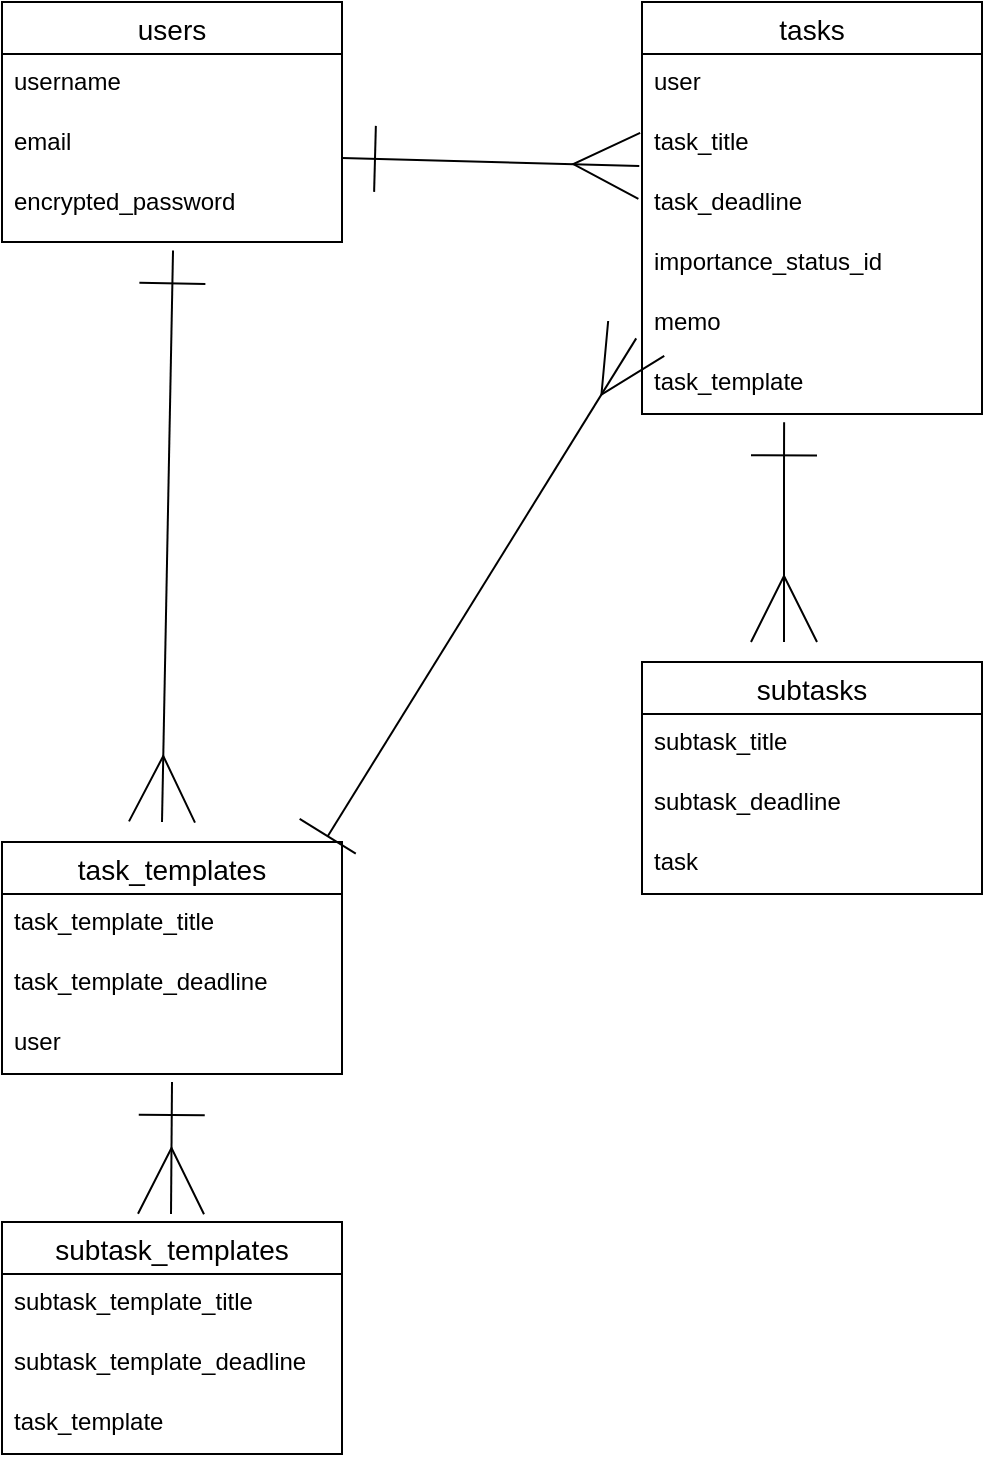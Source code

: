 <mxfile>
    <diagram id="Ka1vk4F85dSO5TzeCcQP" name="ページ1">
        <mxGraphModel dx="667" dy="708" grid="1" gridSize="10" guides="1" tooltips="1" connect="1" arrows="1" fold="1" page="1" pageScale="1" pageWidth="827" pageHeight="1169" math="0" shadow="0">
            <root>
                <mxCell id="0"/>
                <mxCell id="1" parent="0"/>
                <mxCell id="2" value="users" style="swimlane;fontStyle=0;childLayout=stackLayout;horizontal=1;startSize=26;horizontalStack=0;resizeParent=1;resizeParentMax=0;resizeLast=0;collapsible=1;marginBottom=0;align=center;fontSize=14;" parent="1" vertex="1">
                    <mxGeometry x="150" y="40" width="170" height="120" as="geometry"/>
                </mxCell>
                <mxCell id="4" value="username" style="text;strokeColor=none;fillColor=none;spacingLeft=4;spacingRight=4;overflow=hidden;rotatable=0;points=[[0,0.5],[1,0.5]];portConstraint=eastwest;fontSize=12;" parent="2" vertex="1">
                    <mxGeometry y="26" width="170" height="30" as="geometry"/>
                </mxCell>
                <mxCell id="5" value="email&#10;" style="text;strokeColor=none;fillColor=none;spacingLeft=4;spacingRight=4;overflow=hidden;rotatable=0;points=[[0,0.5],[1,0.5]];portConstraint=eastwest;fontSize=12;" parent="2" vertex="1">
                    <mxGeometry y="56" width="170" height="30" as="geometry"/>
                </mxCell>
                <mxCell id="12" value="encrypted_password" style="text;strokeColor=none;fillColor=none;spacingLeft=4;spacingRight=4;overflow=hidden;rotatable=0;points=[[0,0.5],[1,0.5]];portConstraint=eastwest;fontSize=12;" parent="2" vertex="1">
                    <mxGeometry y="86" width="170" height="34" as="geometry"/>
                </mxCell>
                <mxCell id="13" value="tasks" style="swimlane;fontStyle=0;childLayout=stackLayout;horizontal=1;startSize=26;horizontalStack=0;resizeParent=1;resizeParentMax=0;resizeLast=0;collapsible=1;marginBottom=0;align=center;fontSize=14;" parent="1" vertex="1">
                    <mxGeometry x="470" y="40" width="170" height="206" as="geometry"/>
                </mxCell>
                <mxCell id="60" value="user" style="text;strokeColor=none;fillColor=none;spacingLeft=4;spacingRight=4;overflow=hidden;rotatable=0;points=[[0,0.5],[1,0.5]];portConstraint=eastwest;fontSize=12;" parent="13" vertex="1">
                    <mxGeometry y="26" width="170" height="30" as="geometry"/>
                </mxCell>
                <mxCell id="15" value="task_title" style="text;strokeColor=none;fillColor=none;spacingLeft=4;spacingRight=4;overflow=hidden;rotatable=0;points=[[0,0.5],[1,0.5]];portConstraint=eastwest;fontSize=12;" parent="13" vertex="1">
                    <mxGeometry y="56" width="170" height="30" as="geometry"/>
                </mxCell>
                <mxCell id="25" value="task_deadline" style="text;strokeColor=none;fillColor=none;spacingLeft=4;spacingRight=4;overflow=hidden;rotatable=0;points=[[0,0.5],[1,0.5]];portConstraint=eastwest;fontSize=12;" parent="13" vertex="1">
                    <mxGeometry y="86" width="170" height="30" as="geometry"/>
                </mxCell>
                <mxCell id="24" value="importance_status_id" style="text;strokeColor=none;fillColor=none;spacingLeft=4;spacingRight=4;overflow=hidden;rotatable=0;points=[[0,0.5],[1,0.5]];portConstraint=eastwest;fontSize=12;" parent="13" vertex="1">
                    <mxGeometry y="116" width="170" height="30" as="geometry"/>
                </mxCell>
                <mxCell id="23" value="memo" style="text;strokeColor=none;fillColor=none;spacingLeft=4;spacingRight=4;overflow=hidden;rotatable=0;points=[[0,0.5],[1,0.5]];portConstraint=eastwest;fontSize=12;" parent="13" vertex="1">
                    <mxGeometry y="146" width="170" height="30" as="geometry"/>
                </mxCell>
                <mxCell id="22" value="task_template" style="text;strokeColor=none;fillColor=none;spacingLeft=4;spacingRight=4;overflow=hidden;rotatable=0;points=[[0,0.5],[1,0.5]];portConstraint=eastwest;fontSize=12;" parent="13" vertex="1">
                    <mxGeometry y="176" width="170" height="30" as="geometry"/>
                </mxCell>
                <mxCell id="47" style="edgeStyle=none;html=1;startArrow=ERmany;startFill=0;endArrow=ERone;endFill=0;endSize=31;startSize=31;entryX=0.418;entryY=1.139;entryDx=0;entryDy=0;entryPerimeter=0;" parent="1" target="22" edge="1">
                    <mxGeometry relative="1" as="geometry">
                        <mxPoint x="225" y="280" as="targetPoint"/>
                        <mxPoint x="541" y="360" as="sourcePoint"/>
                        <Array as="points">
                            <mxPoint x="541" y="270"/>
                        </Array>
                    </mxGeometry>
                </mxCell>
                <mxCell id="27" value="task_templates" style="swimlane;fontStyle=0;childLayout=stackLayout;horizontal=1;startSize=26;horizontalStack=0;resizeParent=1;resizeParentMax=0;resizeLast=0;collapsible=1;marginBottom=0;align=center;fontSize=14;" parent="1" vertex="1">
                    <mxGeometry x="150" y="460" width="170" height="116" as="geometry"/>
                </mxCell>
                <mxCell id="28" value="task_template_title" style="text;strokeColor=none;fillColor=none;spacingLeft=4;spacingRight=4;overflow=hidden;rotatable=0;points=[[0,0.5],[1,0.5]];portConstraint=eastwest;fontSize=12;" parent="27" vertex="1">
                    <mxGeometry y="26" width="170" height="30" as="geometry"/>
                </mxCell>
                <mxCell id="29" value="task_template_deadline" style="text;strokeColor=none;fillColor=none;spacingLeft=4;spacingRight=4;overflow=hidden;rotatable=0;points=[[0,0.5],[1,0.5]];portConstraint=eastwest;fontSize=12;" parent="27" vertex="1">
                    <mxGeometry y="56" width="170" height="30" as="geometry"/>
                </mxCell>
                <mxCell id="62" value="user" style="text;strokeColor=none;fillColor=none;spacingLeft=4;spacingRight=4;overflow=hidden;rotatable=0;points=[[0,0.5],[1,0.5]];portConstraint=eastwest;fontSize=12;" vertex="1" parent="27">
                    <mxGeometry y="86" width="170" height="30" as="geometry"/>
                </mxCell>
                <mxCell id="32" value="subtasks" style="swimlane;fontStyle=0;childLayout=stackLayout;horizontal=1;startSize=26;horizontalStack=0;resizeParent=1;resizeParentMax=0;resizeLast=0;collapsible=1;marginBottom=0;align=center;fontSize=14;" parent="1" vertex="1">
                    <mxGeometry x="470" y="370" width="170" height="116" as="geometry"/>
                </mxCell>
                <mxCell id="33" value="subtask_title" style="text;strokeColor=none;fillColor=none;spacingLeft=4;spacingRight=4;overflow=hidden;rotatable=0;points=[[0,0.5],[1,0.5]];portConstraint=eastwest;fontSize=12;" parent="32" vertex="1">
                    <mxGeometry y="26" width="170" height="30" as="geometry"/>
                </mxCell>
                <mxCell id="37" value="subtask_deadline" style="text;strokeColor=none;fillColor=none;spacingLeft=4;spacingRight=4;overflow=hidden;rotatable=0;points=[[0,0.5],[1,0.5]];portConstraint=eastwest;fontSize=12;" parent="32" vertex="1">
                    <mxGeometry y="56" width="170" height="30" as="geometry"/>
                </mxCell>
                <mxCell id="36" value="task" style="text;strokeColor=none;fillColor=none;spacingLeft=4;spacingRight=4;overflow=hidden;rotatable=0;points=[[0,0.5],[1,0.5]];portConstraint=eastwest;fontSize=12;" parent="32" vertex="1">
                    <mxGeometry y="86" width="170" height="30" as="geometry"/>
                </mxCell>
                <mxCell id="50" style="edgeStyle=none;html=1;exitX=0.958;exitY=-0.025;exitDx=0;exitDy=0;startArrow=baseDash;startFill=0;endArrow=ERmany;endFill=0;endSize=31;startSize=31;entryX=-0.017;entryY=0.74;entryDx=0;entryDy=0;entryPerimeter=0;exitPerimeter=0;" parent="1" source="27" target="23" edge="1">
                    <mxGeometry relative="1" as="geometry">
                        <mxPoint x="301.98" y="465.958" as="sourcePoint"/>
                        <mxPoint x="460" y="160" as="targetPoint"/>
                        <Array as="points"/>
                    </mxGeometry>
                </mxCell>
                <mxCell id="58" style="edgeStyle=none;html=1;startArrow=ERmany;startFill=0;endArrow=ERone;endFill=0;endSize=31;startSize=31;exitX=-0.008;exitY=0.865;exitDx=0;exitDy=0;exitPerimeter=0;" parent="1" source="15" edge="1">
                    <mxGeometry relative="1" as="geometry">
                        <mxPoint x="460" y="120" as="sourcePoint"/>
                        <mxPoint x="320" y="118" as="targetPoint"/>
                    </mxGeometry>
                </mxCell>
                <mxCell id="61" style="edgeStyle=none;html=1;startArrow=ERmany;startFill=0;endArrow=ERone;endFill=0;endSize=31;startSize=31;entryX=0.503;entryY=1.124;entryDx=0;entryDy=0;entryPerimeter=0;" parent="1" target="12" edge="1">
                    <mxGeometry relative="1" as="geometry">
                        <mxPoint x="230" y="450" as="sourcePoint"/>
                        <mxPoint x="477.11" y="208.2" as="targetPoint"/>
                        <Array as="points"/>
                    </mxGeometry>
                </mxCell>
                <mxCell id="63" value="subtask_templates" style="swimlane;fontStyle=0;childLayout=stackLayout;horizontal=1;startSize=26;horizontalStack=0;resizeParent=1;resizeParentMax=0;resizeLast=0;collapsible=1;marginBottom=0;align=center;fontSize=14;" vertex="1" parent="1">
                    <mxGeometry x="150" y="650" width="170" height="116" as="geometry"/>
                </mxCell>
                <mxCell id="64" value="subtask_template_title" style="text;strokeColor=none;fillColor=none;spacingLeft=4;spacingRight=4;overflow=hidden;rotatable=0;points=[[0,0.5],[1,0.5]];portConstraint=eastwest;fontSize=12;" vertex="1" parent="63">
                    <mxGeometry y="26" width="170" height="30" as="geometry"/>
                </mxCell>
                <mxCell id="65" value="subtask_template_deadline" style="text;strokeColor=none;fillColor=none;spacingLeft=4;spacingRight=4;overflow=hidden;rotatable=0;points=[[0,0.5],[1,0.5]];portConstraint=eastwest;fontSize=12;" vertex="1" parent="63">
                    <mxGeometry y="56" width="170" height="30" as="geometry"/>
                </mxCell>
                <mxCell id="66" value="task_template" style="text;strokeColor=none;fillColor=none;spacingLeft=4;spacingRight=4;overflow=hidden;rotatable=0;points=[[0,0.5],[1,0.5]];portConstraint=eastwest;fontSize=12;" vertex="1" parent="63">
                    <mxGeometry y="86" width="170" height="30" as="geometry"/>
                </mxCell>
                <mxCell id="67" style="edgeStyle=none;html=1;startArrow=ERmany;startFill=0;endArrow=ERone;endFill=0;endSize=31;startSize=31;" edge="1" parent="1">
                    <mxGeometry relative="1" as="geometry">
                        <mxPoint x="234.5" y="646" as="sourcePoint"/>
                        <mxPoint x="235" y="580" as="targetPoint"/>
                        <Array as="points"/>
                    </mxGeometry>
                </mxCell>
            </root>
        </mxGraphModel>
    </diagram>
</mxfile>